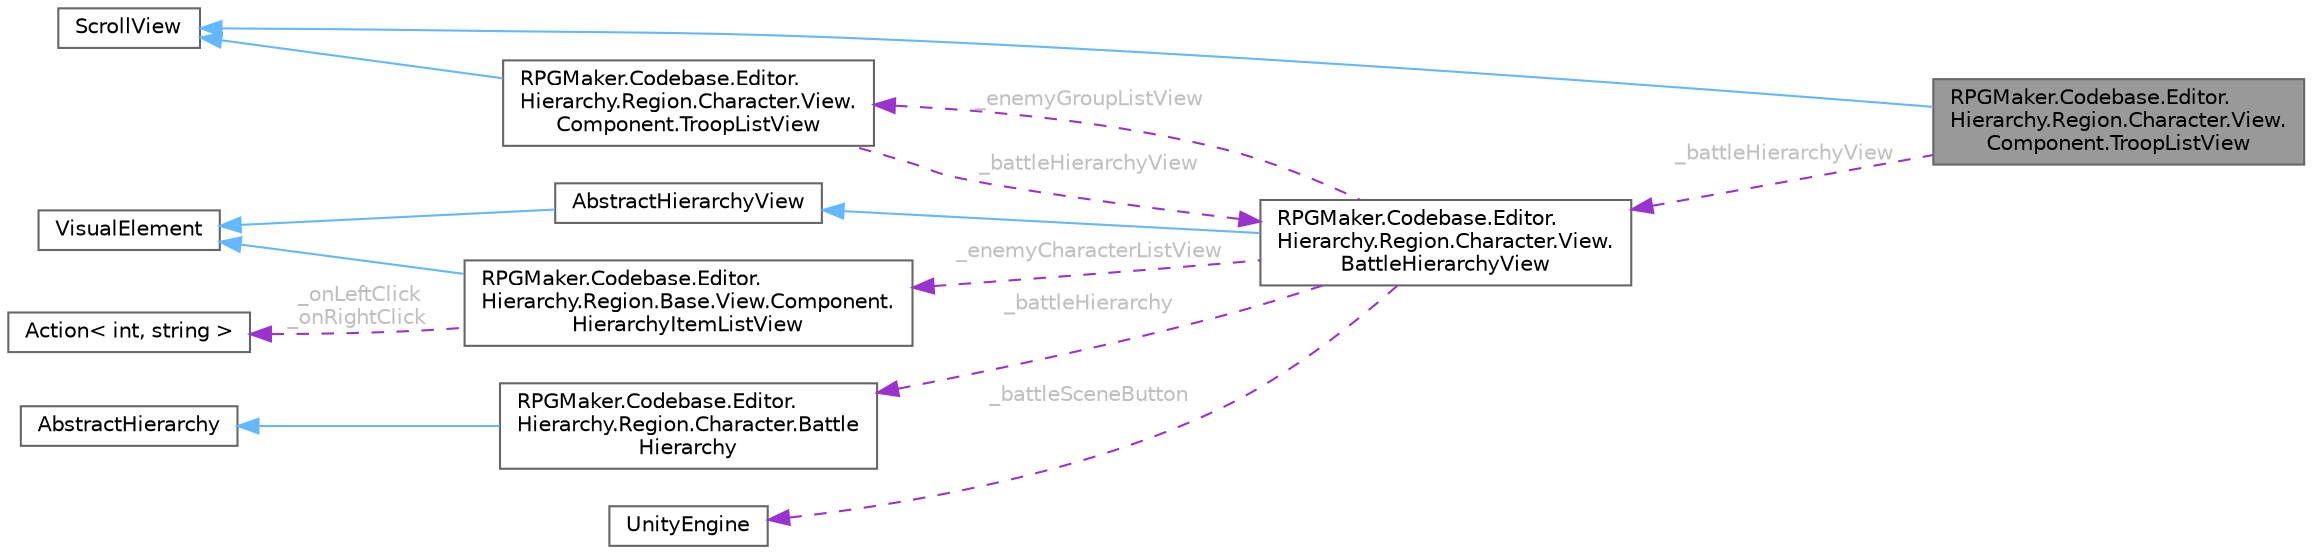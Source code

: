 digraph "RPGMaker.Codebase.Editor.Hierarchy.Region.Character.View.Component.TroopListView"
{
 // LATEX_PDF_SIZE
  bgcolor="transparent";
  edge [fontname=Helvetica,fontsize=10,labelfontname=Helvetica,labelfontsize=10];
  node [fontname=Helvetica,fontsize=10,shape=box,height=0.2,width=0.4];
  rankdir="LR";
  Node1 [id="Node000001",label="RPGMaker.Codebase.Editor.\lHierarchy.Region.Character.View.\lComponent.TroopListView",height=0.2,width=0.4,color="gray40", fillcolor="grey60", style="filled", fontcolor="black",tooltip=" "];
  Node2 -> Node1 [id="edge1_Node000001_Node000002",dir="back",color="steelblue1",style="solid",tooltip=" "];
  Node2 [id="Node000002",label="ScrollView",height=0.2,width=0.4,color="gray40", fillcolor="white", style="filled",tooltip=" "];
  Node3 -> Node1 [id="edge2_Node000001_Node000003",dir="back",color="darkorchid3",style="dashed",tooltip=" ",label=" _battleHierarchyView",fontcolor="grey" ];
  Node3 [id="Node000003",label="RPGMaker.Codebase.Editor.\lHierarchy.Region.Character.View.\lBattleHierarchyView",height=0.2,width=0.4,color="gray40", fillcolor="white", style="filled",URL="$d9/da9/class_r_p_g_maker_1_1_codebase_1_1_editor_1_1_hierarchy_1_1_region_1_1_character_1_1_view_1_1_battle_hierarchy_view.html",tooltip="キャラクターのHierarchyView"];
  Node4 -> Node3 [id="edge3_Node000003_Node000004",dir="back",color="steelblue1",style="solid",tooltip=" "];
  Node4 [id="Node000004",label="AbstractHierarchyView",height=0.2,width=0.4,color="gray40", fillcolor="white", style="filled",URL="$de/d02/class_r_p_g_maker_1_1_codebase_1_1_editor_1_1_common_1_1_view_1_1_abstract_hierarchy_view.html",tooltip="HierarchyViewの基底クラス"];
  Node5 -> Node4 [id="edge4_Node000004_Node000005",dir="back",color="steelblue1",style="solid",tooltip=" "];
  Node5 [id="Node000005",label="VisualElement",height=0.2,width=0.4,color="gray40", fillcolor="white", style="filled",tooltip=" "];
  Node6 -> Node3 [id="edge5_Node000003_Node000006",dir="back",color="darkorchid3",style="dashed",tooltip=" ",label=" _battleHierarchy",fontcolor="grey" ];
  Node6 [id="Node000006",label="RPGMaker.Codebase.Editor.\lHierarchy.Region.Character.Battle\lHierarchy",height=0.2,width=0.4,color="gray40", fillcolor="white", style="filled",URL="$d2/de9/class_r_p_g_maker_1_1_codebase_1_1_editor_1_1_hierarchy_1_1_region_1_1_character_1_1_battle_hierarchy.html",tooltip="キャラクター及び、敵のHierarchy"];
  Node7 -> Node6 [id="edge6_Node000006_Node000007",dir="back",color="steelblue1",style="solid",tooltip=" "];
  Node7 [id="Node000007",label="AbstractHierarchy",height=0.2,width=0.4,color="gray40", fillcolor="white", style="filled",URL="$d2/ddd/class_r_p_g_maker_1_1_codebase_1_1_editor_1_1_hierarchy_1_1_common_1_1_abstract_hierarchy.html",tooltip="各Hierarchy表示の基底クラス"];
  Node8 -> Node3 [id="edge7_Node000003_Node000008",dir="back",color="darkorchid3",style="dashed",tooltip=" ",label=" _enemyCharacterListView",fontcolor="grey" ];
  Node8 [id="Node000008",label="RPGMaker.Codebase.Editor.\lHierarchy.Region.Base.View.Component.\lHierarchyItemListView",height=0.2,width=0.4,color="gray40", fillcolor="white", style="filled",URL="$d1/de8/class_r_p_g_maker_1_1_codebase_1_1_editor_1_1_hierarchy_1_1_region_1_1_base_1_1_view_1_1_component_1_1_hierarchy_item_list_view.html",tooltip=" "];
  Node5 -> Node8 [id="edge8_Node000008_Node000005",dir="back",color="steelblue1",style="solid",tooltip=" "];
  Node9 -> Node8 [id="edge9_Node000008_Node000009",dir="back",color="darkorchid3",style="dashed",tooltip=" ",label=" _onLeftClick\n_onRightClick",fontcolor="grey" ];
  Node9 [id="Node000009",label="Action\< int, string \>",height=0.2,width=0.4,color="gray40", fillcolor="white", style="filled",tooltip=" "];
  Node10 -> Node3 [id="edge10_Node000003_Node000010",dir="back",color="darkorchid3",style="dashed",tooltip=" ",label=" _enemyGroupListView",fontcolor="grey" ];
  Node10 [id="Node000010",label="RPGMaker.Codebase.Editor.\lHierarchy.Region.Character.View.\lComponent.TroopListView",height=0.2,width=0.4,color="gray40", fillcolor="white", style="filled",URL="$d4/dca/class_r_p_g_maker_1_1_codebase_1_1_editor_1_1_hierarchy_1_1_region_1_1_character_1_1_view_1_1_component_1_1_troop_list_view.html",tooltip=" "];
  Node2 -> Node10 [id="edge11_Node000010_Node000002",dir="back",color="steelblue1",style="solid",tooltip=" "];
  Node3 -> Node10 [id="edge12_Node000010_Node000003",dir="back",color="darkorchid3",style="dashed",tooltip=" ",label=" _battleHierarchyView",fontcolor="grey" ];
  Node11 -> Node3 [id="edge13_Node000003_Node000011",dir="back",color="darkorchid3",style="dashed",tooltip=" ",label=" _battleSceneButton",fontcolor="grey" ];
  Node11 [id="Node000011",label="UnityEngine",height=0.2,width=0.4,color="gray40", fillcolor="white", style="filled",tooltip=" "];
}
